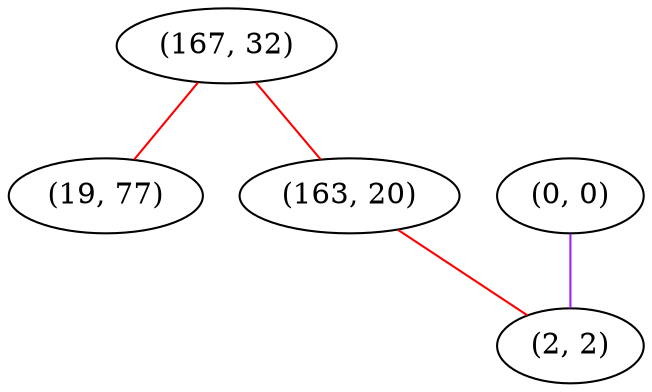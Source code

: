 graph "" {
"(167, 32)";
"(19, 77)";
"(163, 20)";
"(0, 0)";
"(2, 2)";
"(167, 32)" -- "(163, 20)"  [color=red, key=0, weight=1];
"(167, 32)" -- "(19, 77)"  [color=red, key=0, weight=1];
"(163, 20)" -- "(2, 2)"  [color=red, key=0, weight=1];
"(0, 0)" -- "(2, 2)"  [color=purple, key=0, weight=4];
}
